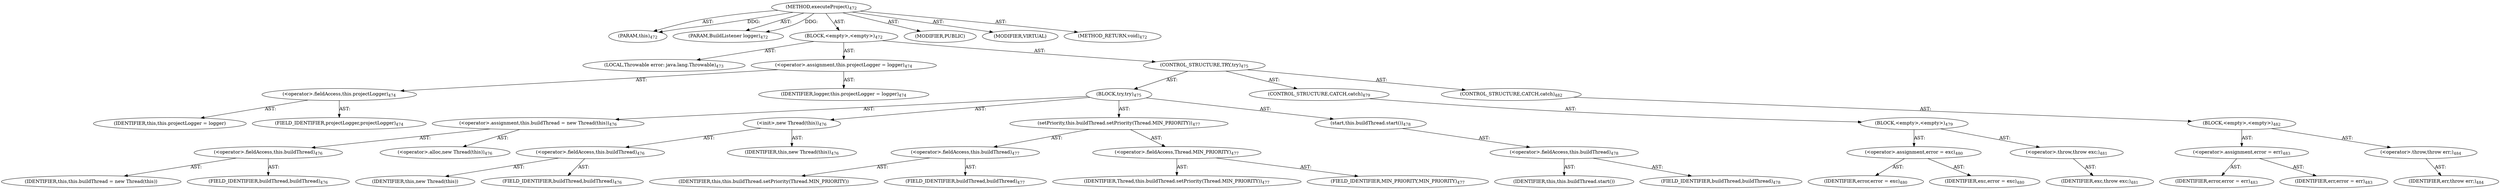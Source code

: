 digraph "executeProject" {  
"111669149730" [label = <(METHOD,executeProject)<SUB>472</SUB>> ]
"115964117014" [label = <(PARAM,this)<SUB>472</SUB>> ]
"115964117049" [label = <(PARAM,BuildListener logger)<SUB>472</SUB>> ]
"25769803828" [label = <(BLOCK,&lt;empty&gt;,&lt;empty&gt;)<SUB>472</SUB>> ]
"94489280533" [label = <(LOCAL,Throwable error: java.lang.Throwable)<SUB>473</SUB>> ]
"30064771267" [label = <(&lt;operator&gt;.assignment,this.projectLogger = logger)<SUB>474</SUB>> ]
"30064771268" [label = <(&lt;operator&gt;.fieldAccess,this.projectLogger)<SUB>474</SUB>> ]
"68719476917" [label = <(IDENTIFIER,this,this.projectLogger = logger)> ]
"55834574899" [label = <(FIELD_IDENTIFIER,projectLogger,projectLogger)<SUB>474</SUB>> ]
"68719476918" [label = <(IDENTIFIER,logger,this.projectLogger = logger)<SUB>474</SUB>> ]
"47244640270" [label = <(CONTROL_STRUCTURE,TRY,try)<SUB>475</SUB>> ]
"25769803829" [label = <(BLOCK,try,try)<SUB>475</SUB>> ]
"30064771269" [label = <(&lt;operator&gt;.assignment,this.buildThread = new Thread(this))<SUB>476</SUB>> ]
"30064771270" [label = <(&lt;operator&gt;.fieldAccess,this.buildThread)<SUB>476</SUB>> ]
"68719476919" [label = <(IDENTIFIER,this,this.buildThread = new Thread(this))> ]
"55834574900" [label = <(FIELD_IDENTIFIER,buildThread,buildThread)<SUB>476</SUB>> ]
"30064771271" [label = <(&lt;operator&gt;.alloc,new Thread(this))<SUB>476</SUB>> ]
"30064771272" [label = <(&lt;init&gt;,new Thread(this))<SUB>476</SUB>> ]
"30064771273" [label = <(&lt;operator&gt;.fieldAccess,this.buildThread)<SUB>476</SUB>> ]
"68719476920" [label = <(IDENTIFIER,this,new Thread(this))> ]
"55834574901" [label = <(FIELD_IDENTIFIER,buildThread,buildThread)<SUB>476</SUB>> ]
"68719476766" [label = <(IDENTIFIER,this,new Thread(this))<SUB>476</SUB>> ]
"30064771274" [label = <(setPriority,this.buildThread.setPriority(Thread.MIN_PRIORITY))<SUB>477</SUB>> ]
"30064771275" [label = <(&lt;operator&gt;.fieldAccess,this.buildThread)<SUB>477</SUB>> ]
"68719476921" [label = <(IDENTIFIER,this,this.buildThread.setPriority(Thread.MIN_PRIORITY))> ]
"55834574902" [label = <(FIELD_IDENTIFIER,buildThread,buildThread)<SUB>477</SUB>> ]
"30064771276" [label = <(&lt;operator&gt;.fieldAccess,Thread.MIN_PRIORITY)<SUB>477</SUB>> ]
"68719476922" [label = <(IDENTIFIER,Thread,this.buildThread.setPriority(Thread.MIN_PRIORITY))<SUB>477</SUB>> ]
"55834574903" [label = <(FIELD_IDENTIFIER,MIN_PRIORITY,MIN_PRIORITY)<SUB>477</SUB>> ]
"30064771277" [label = <(start,this.buildThread.start())<SUB>478</SUB>> ]
"30064771278" [label = <(&lt;operator&gt;.fieldAccess,this.buildThread)<SUB>478</SUB>> ]
"68719476923" [label = <(IDENTIFIER,this,this.buildThread.start())> ]
"55834574904" [label = <(FIELD_IDENTIFIER,buildThread,buildThread)<SUB>478</SUB>> ]
"47244640271" [label = <(CONTROL_STRUCTURE,CATCH,catch)<SUB>479</SUB>> ]
"25769803830" [label = <(BLOCK,&lt;empty&gt;,&lt;empty&gt;)<SUB>479</SUB>> ]
"30064771279" [label = <(&lt;operator&gt;.assignment,error = exc)<SUB>480</SUB>> ]
"68719476924" [label = <(IDENTIFIER,error,error = exc)<SUB>480</SUB>> ]
"68719476925" [label = <(IDENTIFIER,exc,error = exc)<SUB>480</SUB>> ]
"30064771280" [label = <(&lt;operator&gt;.throw,throw exc;)<SUB>481</SUB>> ]
"68719476926" [label = <(IDENTIFIER,exc,throw exc;)<SUB>481</SUB>> ]
"47244640272" [label = <(CONTROL_STRUCTURE,CATCH,catch)<SUB>482</SUB>> ]
"25769803831" [label = <(BLOCK,&lt;empty&gt;,&lt;empty&gt;)<SUB>482</SUB>> ]
"30064771281" [label = <(&lt;operator&gt;.assignment,error = err)<SUB>483</SUB>> ]
"68719476927" [label = <(IDENTIFIER,error,error = err)<SUB>483</SUB>> ]
"68719476928" [label = <(IDENTIFIER,err,error = err)<SUB>483</SUB>> ]
"30064771282" [label = <(&lt;operator&gt;.throw,throw err;)<SUB>484</SUB>> ]
"68719476929" [label = <(IDENTIFIER,err,throw err;)<SUB>484</SUB>> ]
"133143986256" [label = <(MODIFIER,PUBLIC)> ]
"133143986257" [label = <(MODIFIER,VIRTUAL)> ]
"128849018914" [label = <(METHOD_RETURN,void)<SUB>472</SUB>> ]
  "111669149730" -> "115964117014"  [ label = "AST: "] 
  "111669149730" -> "115964117049"  [ label = "AST: "] 
  "111669149730" -> "25769803828"  [ label = "AST: "] 
  "111669149730" -> "133143986256"  [ label = "AST: "] 
  "111669149730" -> "133143986257"  [ label = "AST: "] 
  "111669149730" -> "128849018914"  [ label = "AST: "] 
  "25769803828" -> "94489280533"  [ label = "AST: "] 
  "25769803828" -> "30064771267"  [ label = "AST: "] 
  "25769803828" -> "47244640270"  [ label = "AST: "] 
  "30064771267" -> "30064771268"  [ label = "AST: "] 
  "30064771267" -> "68719476918"  [ label = "AST: "] 
  "30064771268" -> "68719476917"  [ label = "AST: "] 
  "30064771268" -> "55834574899"  [ label = "AST: "] 
  "47244640270" -> "25769803829"  [ label = "AST: "] 
  "47244640270" -> "47244640271"  [ label = "AST: "] 
  "47244640270" -> "47244640272"  [ label = "AST: "] 
  "25769803829" -> "30064771269"  [ label = "AST: "] 
  "25769803829" -> "30064771272"  [ label = "AST: "] 
  "25769803829" -> "30064771274"  [ label = "AST: "] 
  "25769803829" -> "30064771277"  [ label = "AST: "] 
  "30064771269" -> "30064771270"  [ label = "AST: "] 
  "30064771269" -> "30064771271"  [ label = "AST: "] 
  "30064771270" -> "68719476919"  [ label = "AST: "] 
  "30064771270" -> "55834574900"  [ label = "AST: "] 
  "30064771272" -> "30064771273"  [ label = "AST: "] 
  "30064771272" -> "68719476766"  [ label = "AST: "] 
  "30064771273" -> "68719476920"  [ label = "AST: "] 
  "30064771273" -> "55834574901"  [ label = "AST: "] 
  "30064771274" -> "30064771275"  [ label = "AST: "] 
  "30064771274" -> "30064771276"  [ label = "AST: "] 
  "30064771275" -> "68719476921"  [ label = "AST: "] 
  "30064771275" -> "55834574902"  [ label = "AST: "] 
  "30064771276" -> "68719476922"  [ label = "AST: "] 
  "30064771276" -> "55834574903"  [ label = "AST: "] 
  "30064771277" -> "30064771278"  [ label = "AST: "] 
  "30064771278" -> "68719476923"  [ label = "AST: "] 
  "30064771278" -> "55834574904"  [ label = "AST: "] 
  "47244640271" -> "25769803830"  [ label = "AST: "] 
  "25769803830" -> "30064771279"  [ label = "AST: "] 
  "25769803830" -> "30064771280"  [ label = "AST: "] 
  "30064771279" -> "68719476924"  [ label = "AST: "] 
  "30064771279" -> "68719476925"  [ label = "AST: "] 
  "30064771280" -> "68719476926"  [ label = "AST: "] 
  "47244640272" -> "25769803831"  [ label = "AST: "] 
  "25769803831" -> "30064771281"  [ label = "AST: "] 
  "25769803831" -> "30064771282"  [ label = "AST: "] 
  "30064771281" -> "68719476927"  [ label = "AST: "] 
  "30064771281" -> "68719476928"  [ label = "AST: "] 
  "30064771282" -> "68719476929"  [ label = "AST: "] 
  "111669149730" -> "115964117014"  [ label = "DDG: "] 
  "111669149730" -> "115964117049"  [ label = "DDG: "] 
}
